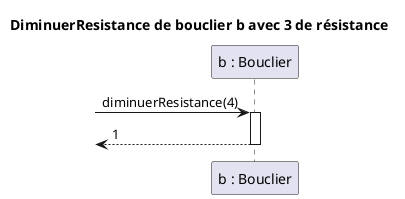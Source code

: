 @startuml

title "DiminuerResistance de bouclier b avec 3 de résistance"
participant "b : Bouclier" as b

-> b : diminuerResistance(4)
activate b
<-- b : 1
deactivate b

@enduml